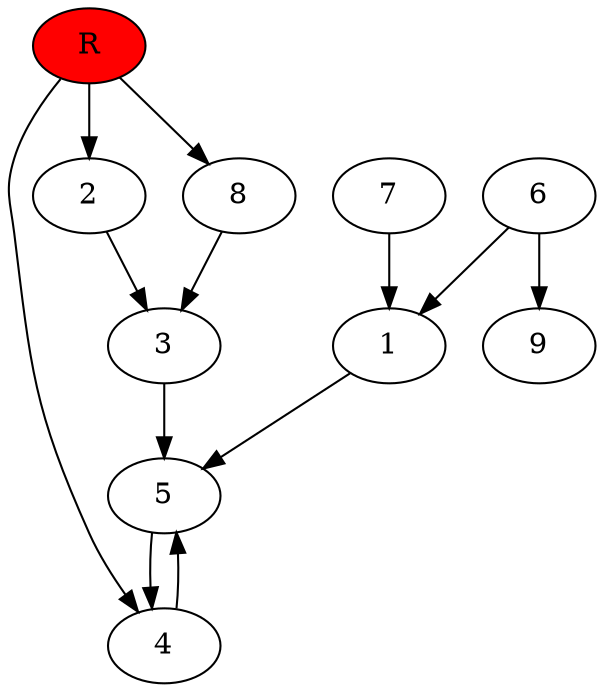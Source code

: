 digraph prb39371 {
	1
	2
	3
	4
	5
	6
	7
	8
	R [fillcolor="#ff0000" style=filled]
	1 -> 5
	2 -> 3
	3 -> 5
	4 -> 5
	5 -> 4
	6 -> 1
	6 -> 9
	7 -> 1
	8 -> 3
	R -> 2
	R -> 4
	R -> 8
}
